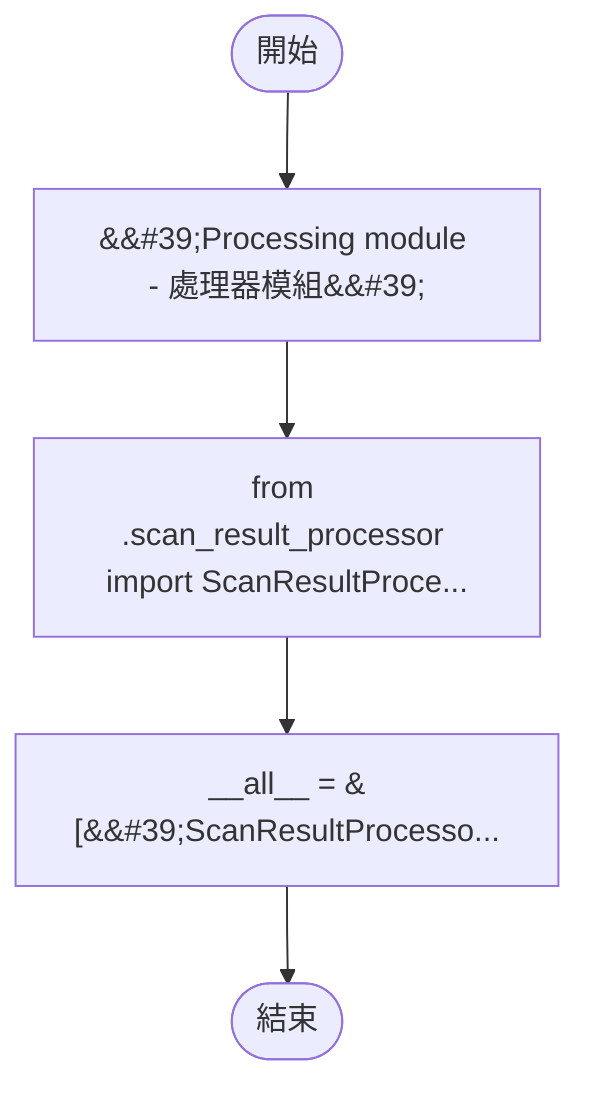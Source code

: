 flowchart TB
    n1([開始])
    n2([結束])
    n3[&amp;&#35;39;Processing module - 處理器模組&amp;&#35;39;]
    n4[from .scan_result_processor import ScanResultProce...]
    n5[__all__ = &#91;&amp;&#35;39;ScanResultProcesso...]
    n1 --> n3
    n3 --> n4
    n4 --> n5
    n5 --> n2